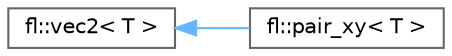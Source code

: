 digraph "Graphical Class Hierarchy"
{
 // INTERACTIVE_SVG=YES
 // LATEX_PDF_SIZE
  bgcolor="transparent";
  edge [fontname=Helvetica,fontsize=10,labelfontname=Helvetica,labelfontsize=10];
  node [fontname=Helvetica,fontsize=10,shape=box,height=0.2,width=0.4];
  rankdir="LR";
  Node0 [id="Node000000",label="fl::vec2\< T \>",height=0.2,width=0.4,color="grey40", fillcolor="white", style="filled",URL="$d5/d5d/structfl_1_1vec2.html",tooltip=" "];
  Node0 -> Node1 [id="edge229_Node000000_Node000001",dir="back",color="steelblue1",style="solid",tooltip=" "];
  Node1 [id="Node000001",label="fl::pair_xy\< T \>",height=0.2,width=0.4,color="grey40", fillcolor="white", style="filled",URL="$d3/da1/structfl_1_1pair__xy.html",tooltip=" "];
}
